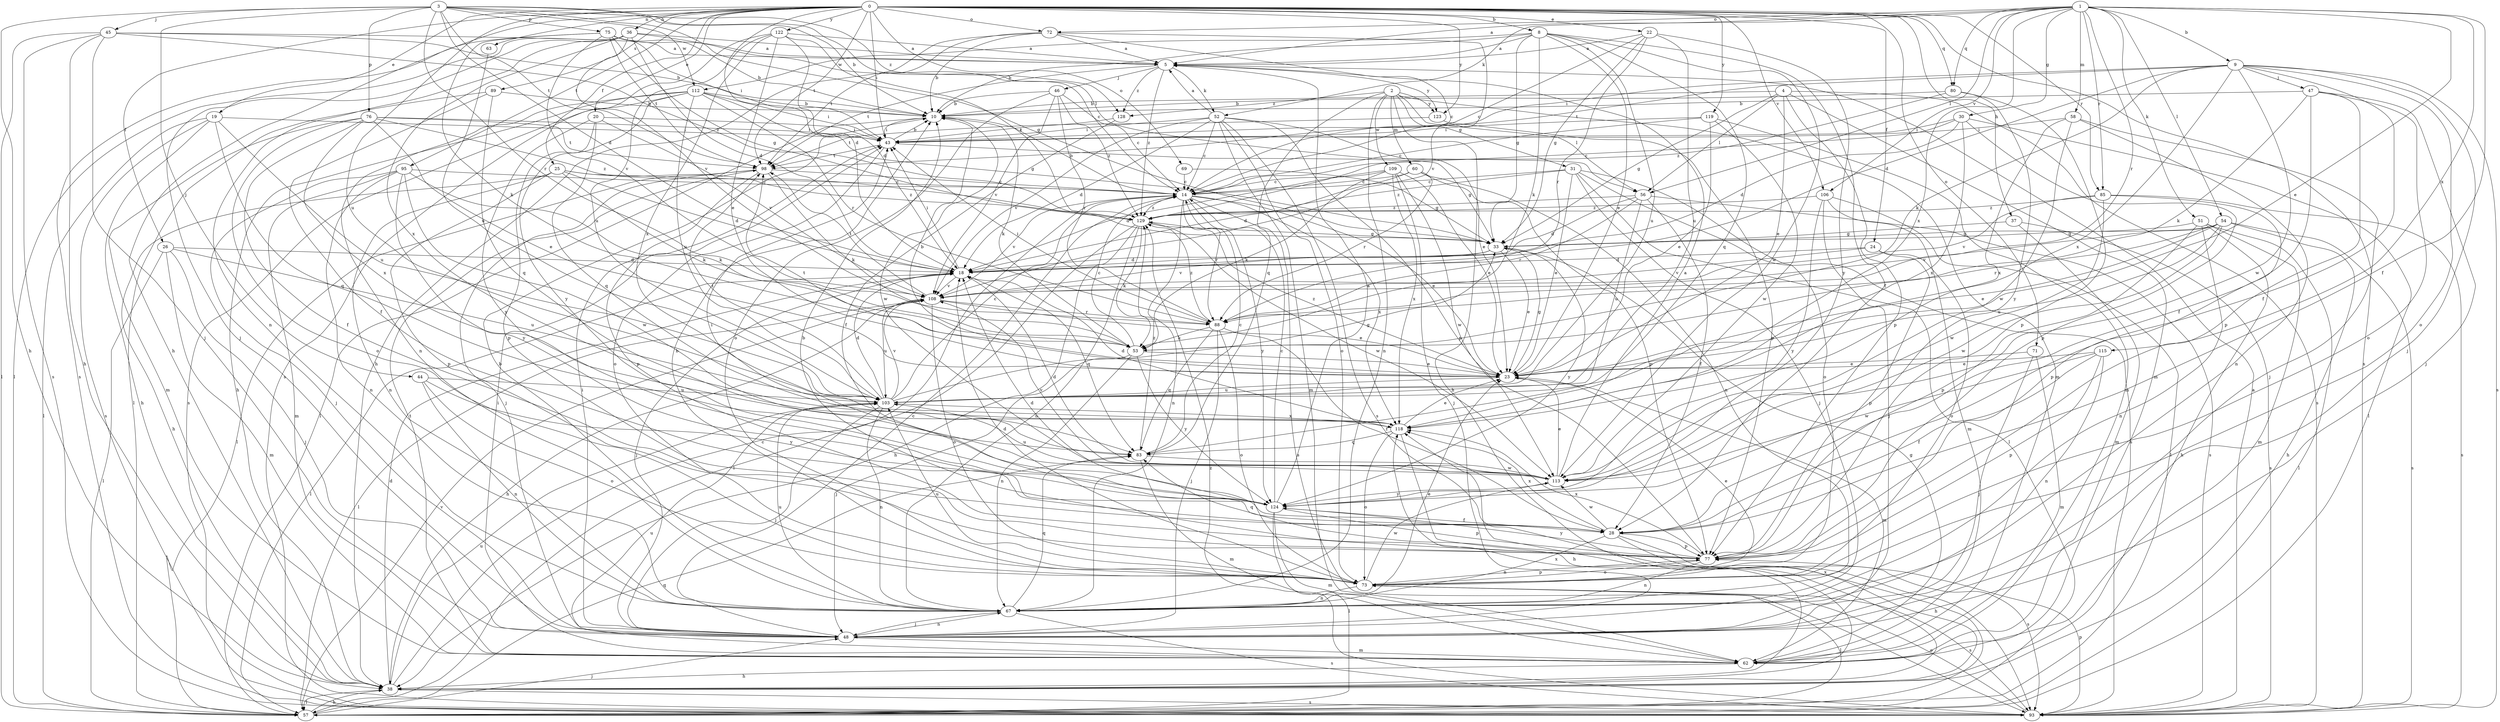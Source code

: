 strict digraph  {
0;
1;
2;
3;
4;
5;
8;
9;
10;
14;
18;
19;
20;
22;
23;
24;
25;
26;
28;
30;
31;
33;
36;
37;
38;
43;
44;
45;
46;
47;
48;
51;
52;
53;
54;
56;
57;
58;
60;
62;
63;
67;
69;
71;
72;
73;
75;
76;
77;
80;
83;
85;
88;
89;
93;
95;
98;
103;
106;
108;
109;
112;
113;
115;
118;
119;
122;
123;
124;
128;
129;
0 -> 8  [label=b];
0 -> 18  [label=d];
0 -> 19  [label=e];
0 -> 20  [label=e];
0 -> 22  [label=e];
0 -> 24  [label=f];
0 -> 25  [label=f];
0 -> 26  [label=f];
0 -> 36  [label=h];
0 -> 37  [label=h];
0 -> 38  [label=h];
0 -> 43  [label=i];
0 -> 63  [label=n];
0 -> 69  [label=o];
0 -> 71  [label=o];
0 -> 72  [label=o];
0 -> 80  [label=q];
0 -> 85  [label=r];
0 -> 89  [label=s];
0 -> 93  [label=s];
0 -> 95  [label=t];
0 -> 98  [label=t];
0 -> 103  [label=u];
0 -> 106  [label=v];
0 -> 119  [label=y];
0 -> 122  [label=y];
0 -> 123  [label=y];
1 -> 5  [label=a];
1 -> 9  [label=b];
1 -> 23  [label=e];
1 -> 28  [label=f];
1 -> 30  [label=g];
1 -> 51  [label=k];
1 -> 52  [label=k];
1 -> 54  [label=l];
1 -> 56  [label=l];
1 -> 58  [label=m];
1 -> 72  [label=o];
1 -> 80  [label=q];
1 -> 85  [label=r];
1 -> 88  [label=r];
1 -> 106  [label=v];
1 -> 115  [label=x];
1 -> 118  [label=x];
2 -> 31  [label=g];
2 -> 38  [label=h];
2 -> 56  [label=l];
2 -> 60  [label=m];
2 -> 62  [label=m];
2 -> 67  [label=n];
2 -> 83  [label=q];
2 -> 109  [label=w];
2 -> 123  [label=y];
2 -> 128  [label=z];
3 -> 10  [label=b];
3 -> 18  [label=d];
3 -> 33  [label=g];
3 -> 38  [label=h];
3 -> 44  [label=j];
3 -> 45  [label=j];
3 -> 56  [label=l];
3 -> 75  [label=p];
3 -> 76  [label=p];
3 -> 88  [label=r];
3 -> 98  [label=t];
3 -> 112  [label=w];
3 -> 128  [label=z];
4 -> 10  [label=b];
4 -> 23  [label=e];
4 -> 33  [label=g];
4 -> 56  [label=l];
4 -> 62  [label=m];
4 -> 77  [label=p];
4 -> 93  [label=s];
5 -> 46  [label=j];
5 -> 52  [label=k];
5 -> 98  [label=t];
5 -> 123  [label=y];
5 -> 128  [label=z];
5 -> 129  [label=z];
8 -> 5  [label=a];
8 -> 10  [label=b];
8 -> 23  [label=e];
8 -> 28  [label=f];
8 -> 33  [label=g];
8 -> 53  [label=k];
8 -> 83  [label=q];
8 -> 103  [label=u];
8 -> 112  [label=w];
8 -> 113  [label=w];
9 -> 18  [label=d];
9 -> 28  [label=f];
9 -> 43  [label=i];
9 -> 47  [label=j];
9 -> 48  [label=j];
9 -> 53  [label=k];
9 -> 73  [label=o];
9 -> 93  [label=s];
9 -> 98  [label=t];
9 -> 113  [label=w];
9 -> 118  [label=x];
10 -> 43  [label=i];
10 -> 53  [label=k];
10 -> 57  [label=l];
10 -> 113  [label=w];
14 -> 10  [label=b];
14 -> 23  [label=e];
14 -> 67  [label=n];
14 -> 88  [label=r];
14 -> 93  [label=s];
14 -> 108  [label=v];
14 -> 118  [label=x];
14 -> 124  [label=y];
14 -> 129  [label=z];
18 -> 43  [label=i];
18 -> 48  [label=j];
18 -> 57  [label=l];
18 -> 83  [label=q];
18 -> 108  [label=v];
19 -> 38  [label=h];
19 -> 43  [label=i];
19 -> 57  [label=l];
19 -> 83  [label=q];
19 -> 93  [label=s];
19 -> 103  [label=u];
20 -> 43  [label=i];
20 -> 77  [label=p];
20 -> 83  [label=q];
20 -> 108  [label=v];
20 -> 124  [label=y];
22 -> 5  [label=a];
22 -> 14  [label=c];
22 -> 33  [label=g];
22 -> 88  [label=r];
22 -> 103  [label=u];
22 -> 124  [label=y];
23 -> 10  [label=b];
23 -> 33  [label=g];
23 -> 62  [label=m];
23 -> 98  [label=t];
23 -> 103  [label=u];
23 -> 129  [label=z];
24 -> 18  [label=d];
24 -> 73  [label=o];
24 -> 77  [label=p];
24 -> 108  [label=v];
25 -> 14  [label=c];
25 -> 18  [label=d];
25 -> 38  [label=h];
25 -> 53  [label=k];
25 -> 67  [label=n];
25 -> 77  [label=p];
25 -> 129  [label=z];
26 -> 18  [label=d];
26 -> 48  [label=j];
26 -> 57  [label=l];
26 -> 62  [label=m];
26 -> 103  [label=u];
28 -> 18  [label=d];
28 -> 38  [label=h];
28 -> 67  [label=n];
28 -> 77  [label=p];
28 -> 93  [label=s];
28 -> 113  [label=w];
28 -> 118  [label=x];
30 -> 14  [label=c];
30 -> 18  [label=d];
30 -> 43  [label=i];
30 -> 57  [label=l];
30 -> 77  [label=p];
30 -> 118  [label=x];
31 -> 14  [label=c];
31 -> 23  [label=e];
31 -> 48  [label=j];
31 -> 57  [label=l];
31 -> 73  [label=o];
31 -> 93  [label=s];
31 -> 129  [label=z];
33 -> 18  [label=d];
33 -> 23  [label=e];
33 -> 108  [label=v];
33 -> 124  [label=y];
36 -> 5  [label=a];
36 -> 14  [label=c];
36 -> 18  [label=d];
36 -> 48  [label=j];
36 -> 57  [label=l];
36 -> 67  [label=n];
36 -> 108  [label=v];
36 -> 118  [label=x];
37 -> 33  [label=g];
37 -> 62  [label=m];
37 -> 93  [label=s];
38 -> 14  [label=c];
38 -> 18  [label=d];
38 -> 57  [label=l];
38 -> 93  [label=s];
38 -> 103  [label=u];
38 -> 118  [label=x];
43 -> 10  [label=b];
43 -> 33  [label=g];
43 -> 73  [label=o];
43 -> 98  [label=t];
44 -> 67  [label=n];
44 -> 73  [label=o];
44 -> 103  [label=u];
44 -> 124  [label=y];
45 -> 5  [label=a];
45 -> 10  [label=b];
45 -> 38  [label=h];
45 -> 48  [label=j];
45 -> 57  [label=l];
45 -> 93  [label=s];
45 -> 129  [label=z];
46 -> 10  [label=b];
46 -> 14  [label=c];
46 -> 73  [label=o];
46 -> 88  [label=r];
46 -> 108  [label=v];
46 -> 129  [label=z];
47 -> 10  [label=b];
47 -> 28  [label=f];
47 -> 48  [label=j];
47 -> 53  [label=k];
47 -> 73  [label=o];
47 -> 77  [label=p];
48 -> 14  [label=c];
48 -> 43  [label=i];
48 -> 62  [label=m];
48 -> 67  [label=n];
51 -> 33  [label=g];
51 -> 38  [label=h];
51 -> 57  [label=l];
51 -> 62  [label=m];
51 -> 67  [label=n];
51 -> 77  [label=p];
52 -> 5  [label=a];
52 -> 14  [label=c];
52 -> 18  [label=d];
52 -> 23  [label=e];
52 -> 43  [label=i];
52 -> 62  [label=m];
52 -> 73  [label=o];
52 -> 77  [label=p];
52 -> 93  [label=s];
52 -> 108  [label=v];
53 -> 14  [label=c];
53 -> 23  [label=e];
53 -> 48  [label=j];
53 -> 67  [label=n];
53 -> 124  [label=y];
54 -> 23  [label=e];
54 -> 33  [label=g];
54 -> 38  [label=h];
54 -> 88  [label=r];
54 -> 93  [label=s];
54 -> 103  [label=u];
54 -> 108  [label=v];
54 -> 113  [label=w];
56 -> 18  [label=d];
56 -> 28  [label=f];
56 -> 88  [label=r];
56 -> 93  [label=s];
56 -> 103  [label=u];
56 -> 129  [label=z];
57 -> 38  [label=h];
57 -> 48  [label=j];
57 -> 83  [label=q];
57 -> 108  [label=v];
57 -> 118  [label=x];
58 -> 43  [label=i];
58 -> 48  [label=j];
58 -> 67  [label=n];
58 -> 113  [label=w];
58 -> 118  [label=x];
60 -> 14  [label=c];
60 -> 18  [label=d];
60 -> 67  [label=n];
60 -> 77  [label=p];
60 -> 88  [label=r];
62 -> 33  [label=g];
62 -> 38  [label=h];
62 -> 43  [label=i];
62 -> 98  [label=t];
62 -> 103  [label=u];
63 -> 103  [label=u];
67 -> 10  [label=b];
67 -> 23  [label=e];
67 -> 48  [label=j];
67 -> 83  [label=q];
67 -> 93  [label=s];
67 -> 103  [label=u];
69 -> 14  [label=c];
69 -> 33  [label=g];
71 -> 23  [label=e];
71 -> 48  [label=j];
71 -> 62  [label=m];
72 -> 5  [label=a];
72 -> 10  [label=b];
72 -> 14  [label=c];
72 -> 38  [label=h];
72 -> 98  [label=t];
72 -> 108  [label=v];
73 -> 10  [label=b];
73 -> 18  [label=d];
73 -> 23  [label=e];
73 -> 57  [label=l];
73 -> 67  [label=n];
73 -> 77  [label=p];
73 -> 93  [label=s];
73 -> 103  [label=u];
73 -> 113  [label=w];
75 -> 5  [label=a];
75 -> 10  [label=b];
75 -> 33  [label=g];
75 -> 43  [label=i];
75 -> 53  [label=k];
75 -> 93  [label=s];
75 -> 98  [label=t];
75 -> 108  [label=v];
76 -> 23  [label=e];
76 -> 28  [label=f];
76 -> 43  [label=i];
76 -> 62  [label=m];
76 -> 73  [label=o];
76 -> 98  [label=t];
76 -> 118  [label=x];
76 -> 129  [label=z];
77 -> 10  [label=b];
77 -> 67  [label=n];
77 -> 73  [label=o];
77 -> 83  [label=q];
77 -> 118  [label=x];
77 -> 124  [label=y];
80 -> 10  [label=b];
80 -> 77  [label=p];
80 -> 124  [label=y];
80 -> 129  [label=z];
83 -> 14  [label=c];
83 -> 62  [label=m];
83 -> 113  [label=w];
83 -> 129  [label=z];
85 -> 77  [label=p];
85 -> 93  [label=s];
85 -> 108  [label=v];
85 -> 113  [label=w];
85 -> 129  [label=z];
88 -> 28  [label=f];
88 -> 43  [label=i];
88 -> 48  [label=j];
88 -> 53  [label=k];
88 -> 73  [label=o];
88 -> 83  [label=q];
88 -> 129  [label=z];
89 -> 10  [label=b];
89 -> 28  [label=f];
89 -> 57  [label=l];
89 -> 83  [label=q];
93 -> 5  [label=a];
93 -> 73  [label=o];
93 -> 77  [label=p];
93 -> 129  [label=z];
95 -> 14  [label=c];
95 -> 48  [label=j];
95 -> 53  [label=k];
95 -> 62  [label=m];
95 -> 67  [label=n];
95 -> 113  [label=w];
95 -> 124  [label=y];
98 -> 14  [label=c];
98 -> 48  [label=j];
98 -> 53  [label=k];
98 -> 57  [label=l];
98 -> 77  [label=p];
103 -> 14  [label=c];
103 -> 18  [label=d];
103 -> 33  [label=g];
103 -> 48  [label=j];
103 -> 67  [label=n];
103 -> 98  [label=t];
103 -> 108  [label=v];
103 -> 118  [label=x];
106 -> 48  [label=j];
106 -> 57  [label=l];
106 -> 62  [label=m];
106 -> 124  [label=y];
106 -> 129  [label=z];
108 -> 23  [label=e];
108 -> 38  [label=h];
108 -> 57  [label=l];
108 -> 73  [label=o];
108 -> 88  [label=r];
108 -> 98  [label=t];
108 -> 103  [label=u];
109 -> 14  [label=c];
109 -> 18  [label=d];
109 -> 23  [label=e];
109 -> 48  [label=j];
109 -> 53  [label=k];
109 -> 113  [label=w];
109 -> 118  [label=x];
112 -> 10  [label=b];
112 -> 33  [label=g];
112 -> 38  [label=h];
112 -> 43  [label=i];
112 -> 67  [label=n];
112 -> 88  [label=r];
112 -> 93  [label=s];
112 -> 103  [label=u];
112 -> 124  [label=y];
113 -> 5  [label=a];
113 -> 18  [label=d];
113 -> 23  [label=e];
113 -> 103  [label=u];
113 -> 108  [label=v];
113 -> 124  [label=y];
115 -> 23  [label=e];
115 -> 28  [label=f];
115 -> 67  [label=n];
115 -> 77  [label=p];
115 -> 113  [label=w];
118 -> 18  [label=d];
118 -> 23  [label=e];
118 -> 38  [label=h];
118 -> 73  [label=o];
118 -> 83  [label=q];
119 -> 14  [label=c];
119 -> 23  [label=e];
119 -> 43  [label=i];
119 -> 62  [label=m];
119 -> 113  [label=w];
122 -> 5  [label=a];
122 -> 18  [label=d];
122 -> 23  [label=e];
122 -> 93  [label=s];
122 -> 103  [label=u];
122 -> 118  [label=x];
122 -> 129  [label=z];
123 -> 77  [label=p];
123 -> 98  [label=t];
124 -> 5  [label=a];
124 -> 14  [label=c];
124 -> 28  [label=f];
124 -> 43  [label=i];
124 -> 57  [label=l];
124 -> 62  [label=m];
124 -> 77  [label=p];
128 -> 28  [label=f];
128 -> 43  [label=i];
129 -> 33  [label=g];
129 -> 38  [label=h];
129 -> 53  [label=k];
129 -> 57  [label=l];
129 -> 67  [label=n];
129 -> 113  [label=w];
}
